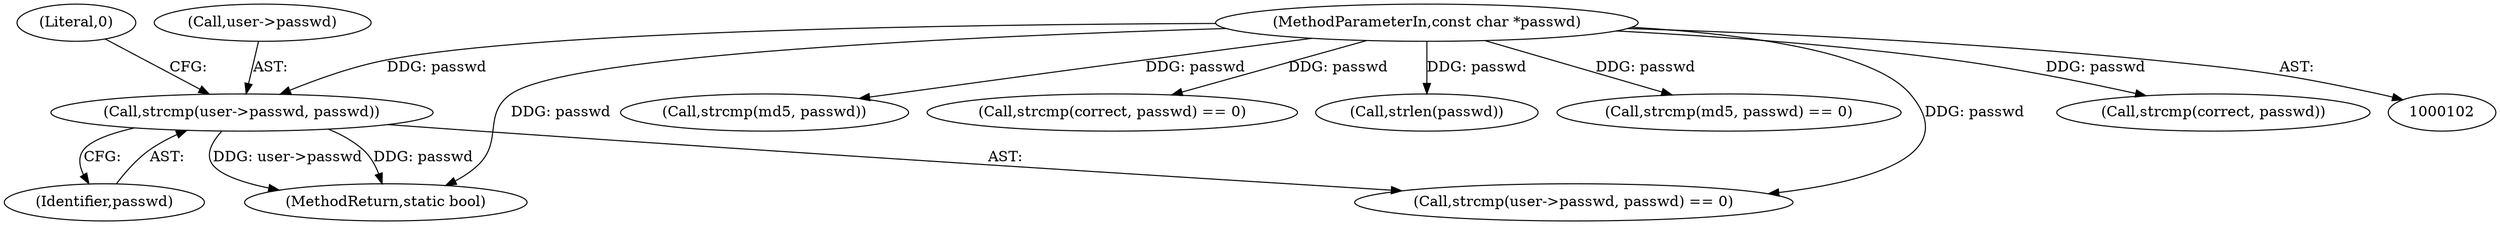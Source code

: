 digraph "0_pgbouncer_edab5be6665b9e8de66c25ba527509b229468573@API" {
"1000141" [label="(Call,strcmp(user->passwd, passwd))"];
"1000104" [label="(MethodParameterIn,const char *passwd)"];
"1000210" [label="(Call,strcmp(md5, passwd))"];
"1000162" [label="(Call,strcmp(correct, passwd) == 0)"];
"1000170" [label="(Call,strlen(passwd))"];
"1000104" [label="(MethodParameterIn,const char *passwd)"];
"1000146" [label="(Literal,0)"];
"1000145" [label="(Identifier,passwd)"];
"1000216" [label="(MethodReturn,static bool)"];
"1000141" [label="(Call,strcmp(user->passwd, passwd))"];
"1000209" [label="(Call,strcmp(md5, passwd) == 0)"];
"1000140" [label="(Call,strcmp(user->passwd, passwd) == 0)"];
"1000142" [label="(Call,user->passwd)"];
"1000163" [label="(Call,strcmp(correct, passwd))"];
"1000141" -> "1000140"  [label="AST: "];
"1000141" -> "1000145"  [label="CFG: "];
"1000142" -> "1000141"  [label="AST: "];
"1000145" -> "1000141"  [label="AST: "];
"1000146" -> "1000141"  [label="CFG: "];
"1000141" -> "1000216"  [label="DDG: user->passwd"];
"1000141" -> "1000216"  [label="DDG: passwd"];
"1000104" -> "1000141"  [label="DDG: passwd"];
"1000104" -> "1000102"  [label="AST: "];
"1000104" -> "1000216"  [label="DDG: passwd"];
"1000104" -> "1000140"  [label="DDG: passwd"];
"1000104" -> "1000162"  [label="DDG: passwd"];
"1000104" -> "1000163"  [label="DDG: passwd"];
"1000104" -> "1000170"  [label="DDG: passwd"];
"1000104" -> "1000209"  [label="DDG: passwd"];
"1000104" -> "1000210"  [label="DDG: passwd"];
}

